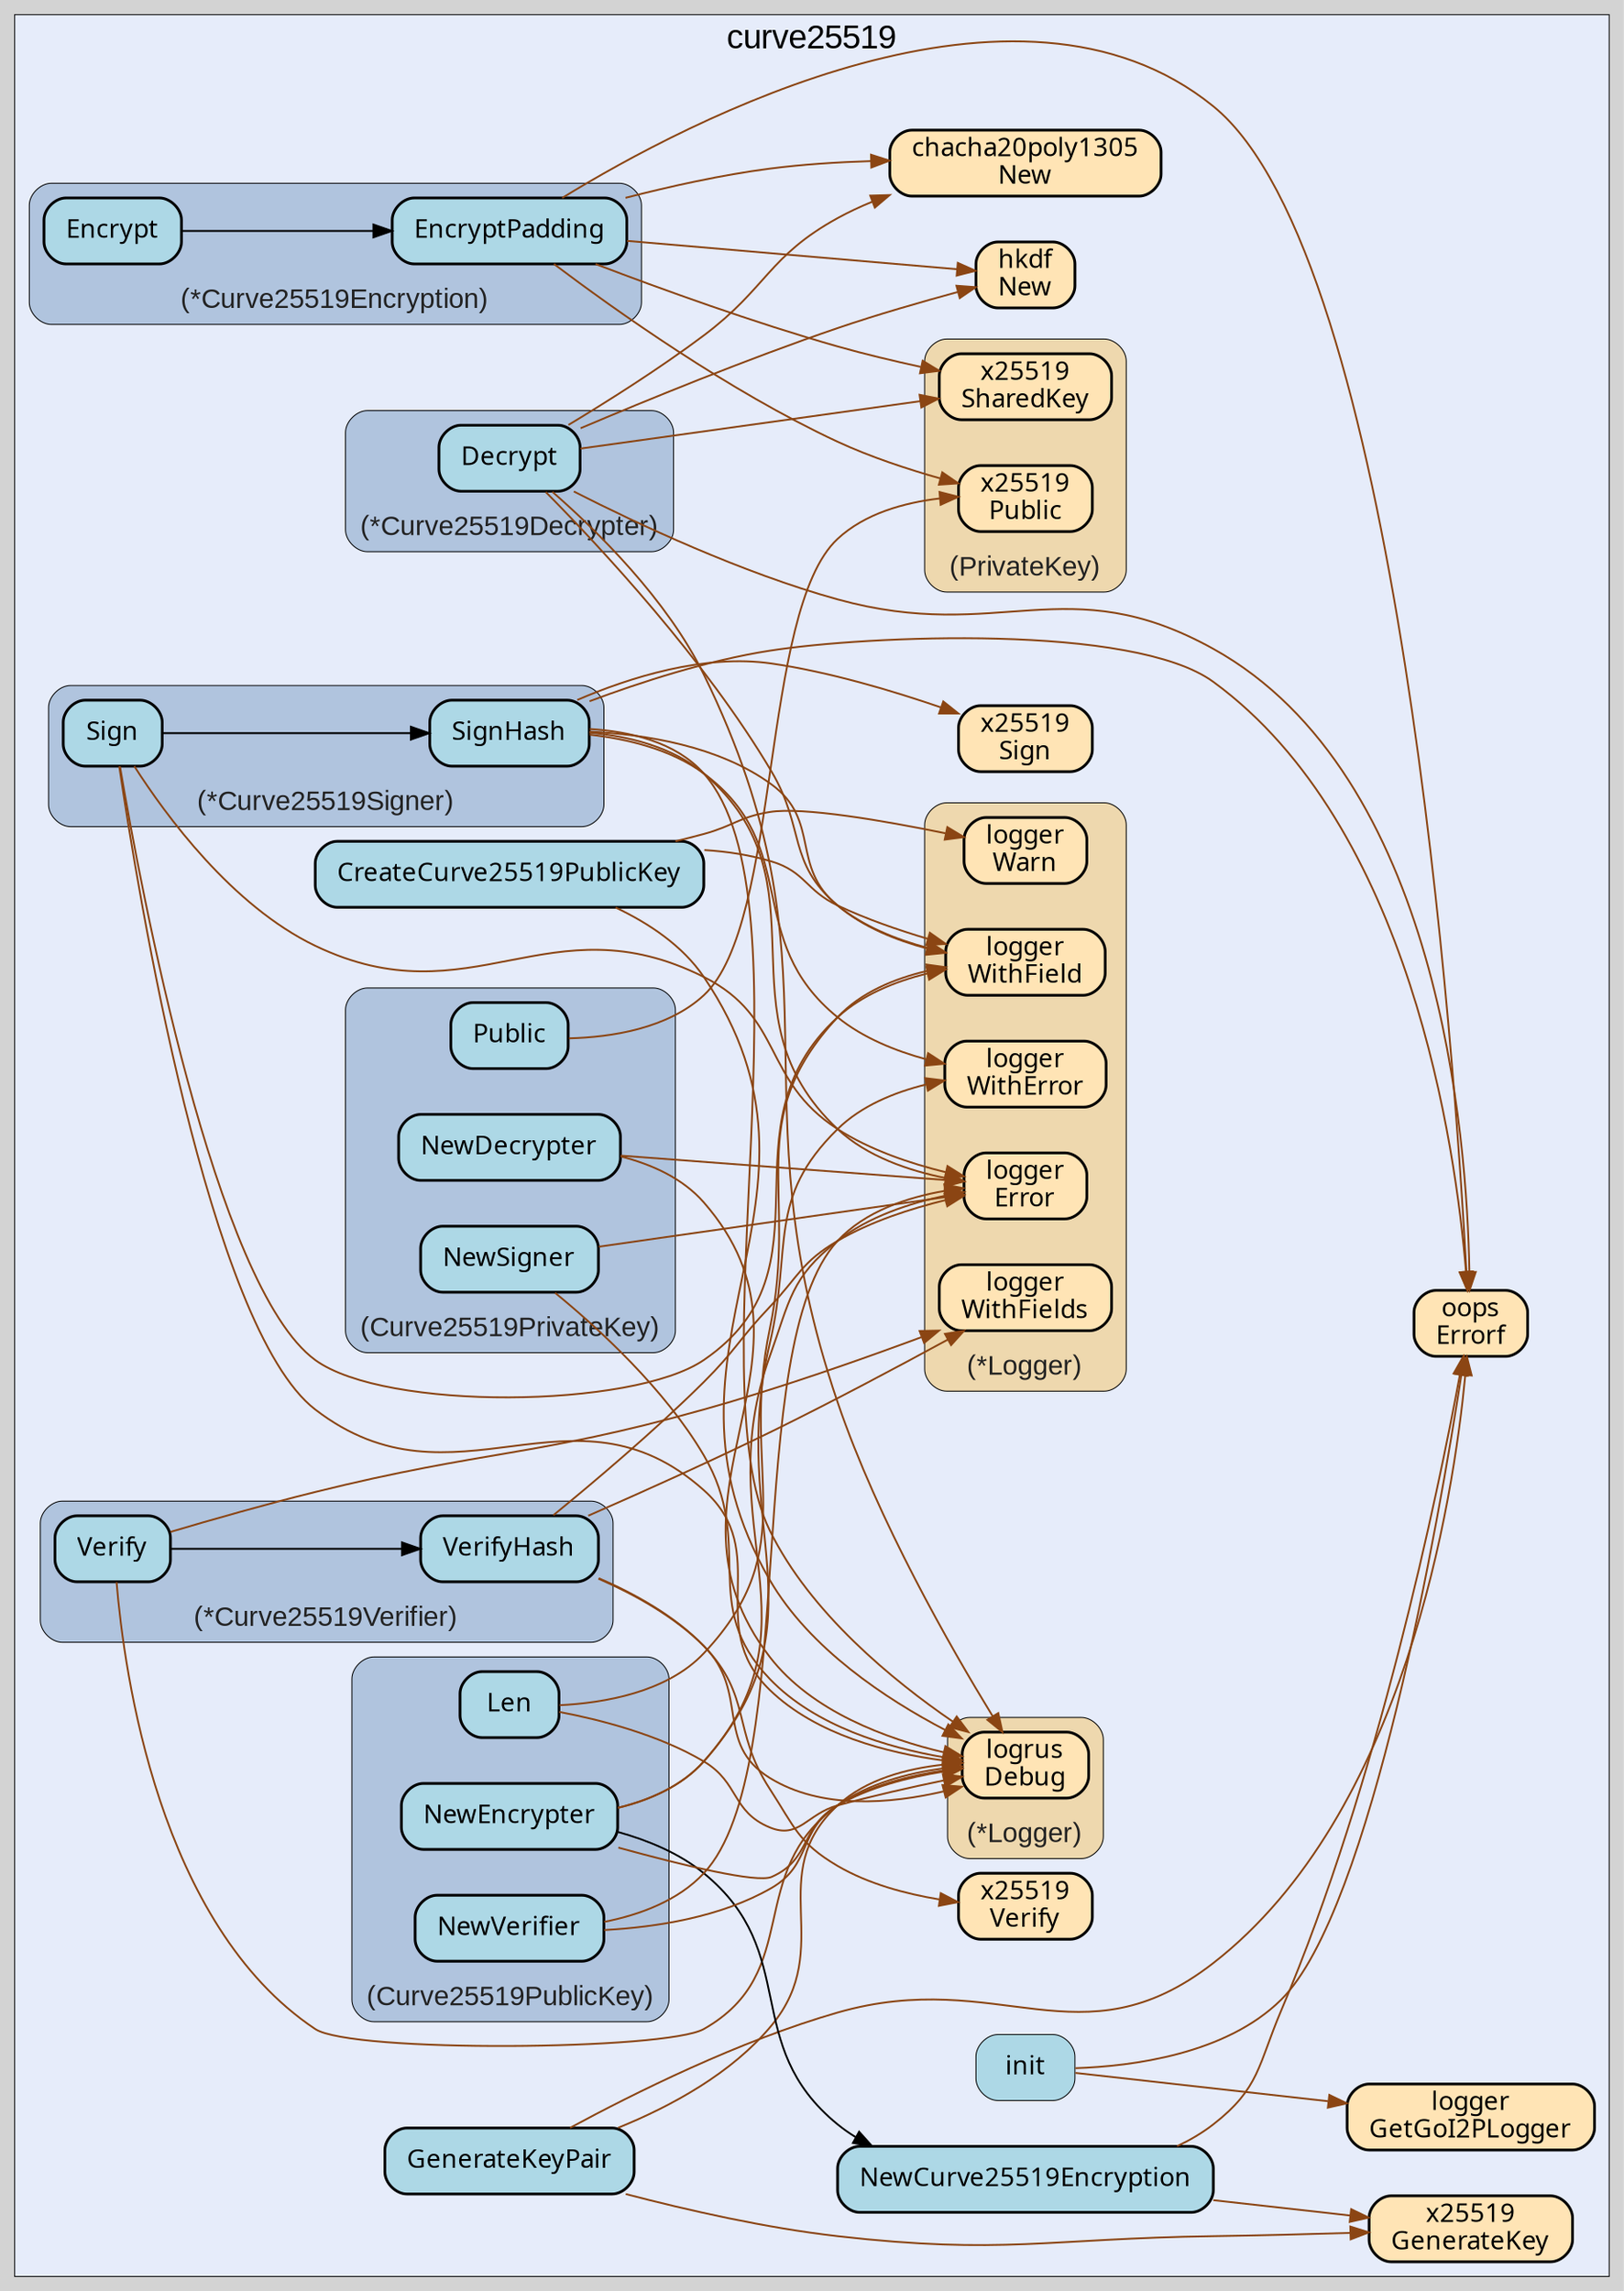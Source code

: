 digraph gocallvis {
    label="";
    labeljust="l";
    fontname="Arial";
    fontsize="14";
    rankdir="LR";
    bgcolor="lightgray";
    style="solid";
    penwidth="0.5";
    pad="0.0";
    nodesep="0.35";

    node [shape="box" style="filled,rounded" fillcolor="honeydew" fontname="Verdana" penwidth="1.0" margin="0.16,0.0"];
    edge [minlen="2"]

    subgraph "cluster_focus" {
        labeljust="c";
fontsize="18";
bgcolor="#e6ecfa";
label="curve25519";
labelloc="t";
        
        "github.com/go-i2p/crypto/curve25519.NewCurve25519Encryption" [ penwidth="1.5" tooltip="github.com/go-i2p/crypto/curve25519.NewCurve25519Encryption | defined in curve25519_encryption.go:90\nat curve25519_encryption.go:98: calling [github.com/samber/oops.Errorf]\nat curve25519_encryption.go:96: calling [go.step.sm/crypto/x25519.GenerateKey]" fillcolor="lightblue" label="NewCurve25519Encryption" ]
        "go.step.sm/crypto/x25519.GenerateKey" [ fillcolor="moccasin" label="x25519\nGenerateKey" penwidth="1.5" tooltip="go.step.sm/crypto/x25519.GenerateKey | defined in x25519.go:37" ]
        "github.com/samber/oops.Errorf" [ penwidth="1.5" tooltip="github.com/samber/oops.Errorf | defined in oops.go:34" fillcolor="moccasin" label="oops\nErrorf" ]
        "github.com/go-i2p/crypto/curve25519.CreateCurve25519PublicKey" [ tooltip="github.com/go-i2p/crypto/curve25519.CreateCurve25519PublicKey | defined in curve25519_public_key.go:58\nat curve25519_public_key.go:67: calling [(*github.com/go-i2p/logger.Logger).Warn]\nat curve25519_public_key.go:59: calling [(*github.com/sirupsen/logrus.Logger).Debug]\nat curve25519_public_key.go:64: calling [(*github.com/sirupsen/logrus.Logger).Debug]\nat curve25519_public_key.go:59: calling [(*github.com/go-i2p/logger.Logger).WithField]\nat curve25519_public_key.go:66: calling [(*github.com/go-i2p/logger.Logger).WithField]" fillcolor="lightblue" label="CreateCurve25519PublicKey" penwidth="1.5" ]
        "golang.org/x/crypto/hkdf.New" [ penwidth="1.5" tooltip="golang.org/x/crypto/hkdf.New | defined in hkdf.go:92" fillcolor="moccasin" label="hkdf\nNew" ]
        "golang.org/x/crypto/chacha20poly1305.New" [ fillcolor="moccasin" label="chacha20poly1305\nNew" penwidth="1.5" tooltip="golang.org/x/crypto/chacha20poly1305.New | defined in chacha20poly1305.go:40" ]
        "github.com/go-i2p/crypto/curve25519.GenerateKeyPair" [ penwidth="1.5" tooltip="github.com/go-i2p/crypto/curve25519.GenerateKeyPair | defined in utils.go:15\nat utils.go:17: calling [go.step.sm/crypto/x25519.GenerateKey]\nat utils.go:19: calling [github.com/samber/oops.Errorf]\nat utils.go:16: calling [(*github.com/sirupsen/logrus.Logger).Debug]" fillcolor="lightblue" label="GenerateKeyPair" ]
        "go.step.sm/crypto/x25519.Verify" [ penwidth="1.5" tooltip="go.step.sm/crypto/x25519.Verify | defined in x25519.go:217" fillcolor="moccasin" label="x25519\nVerify" ]
        "github.com/go-i2p/crypto/curve25519.init" [ fillcolor="lightblue" label="init" penwidth="0.5" tooltip="github.com/go-i2p/crypto/curve25519.init | defined in .:0\nat constants.go:10: calling [github.com/go-i2p/logger.GetGoI2PLogger]\nat constants.go:15: calling [github.com/samber/oops.Errorf]\nat constants.go:16: calling [github.com/samber/oops.Errorf]\nat constants.go:17: calling [github.com/samber/oops.Errorf]\nat constants.go:18: calling [github.com/samber/oops.Errorf]\nat constants.go:19: calling [github.com/samber/oops.Errorf]" ]
        "github.com/go-i2p/logger.GetGoI2PLogger" [ fillcolor="moccasin" label="logger\nGetGoI2PLogger" penwidth="1.5" tooltip="github.com/go-i2p/logger.GetGoI2PLogger | defined in log.go:120" ]
        "go.step.sm/crypto/x25519.Sign" [ fillcolor="moccasin" label="x25519\nSign" penwidth="1.5" tooltip="go.step.sm/crypto/x25519.Sign | defined in x25519.go:139" ]
        
        subgraph "cluster_*github.com/go-i2p/crypto/curve25519.Curve25519Decrypter" {
        penwidth="0.5";
fontcolor="#222222";
labelloc="b";
fillcolor="lightsteelblue";
label="(*Curve25519Decrypter)";
tooltip="type: *github.com/go-i2p/crypto/curve25519.Curve25519Decrypter";
fontsize="15";
style="rounded,filled";
        
        "(*github.com/go-i2p/crypto/curve25519.Curve25519Decrypter).Decrypt" [ fillcolor="lightblue" label="Decrypt" penwidth="1.5" tooltip="(*github.com/go-i2p/crypto/curve25519.Curve25519Decrypter).Decrypt | defined in curve25519_decrypter.go:19\nat curve25519_decrypter.go:20: calling [(*github.com/go-i2p/logger.Logger).WithField]\nat curve25519_decrypter.go:20: calling [(*github.com/sirupsen/logrus.Logger).Debug]\nat curve25519_decrypter.go:69: calling [(*github.com/sirupsen/logrus.Logger).Debug]\nat curve25519_decrypter.go:36: calling [(go.step.sm/crypto/x25519.PrivateKey).SharedKey]\nat curve25519_decrypter.go:42: calling [golang.org/x/crypto/hkdf.New]\nat curve25519_decrypter.go:49: calling [golang.org/x/crypto/chacha20poly1305.New]\nat curve25519_decrypter.go:25: calling [github.com/samber/oops.Errorf]\nat curve25519_decrypter.go:38: calling [github.com/samber/oops.Errorf]\nat curve25519_decrypter.go:45: calling [github.com/samber/oops.Errorf]\nat curve25519_decrypter.go:51: calling [github.com/samber/oops.Errorf]\nat curve25519_decrypter.go:56: calling [github.com/samber/oops.Errorf]\nat curve25519_decrypter.go:66: calling [github.com/samber/oops.Errorf]" ]
        
    }

        subgraph "cluster_*github.com/go-i2p/crypto/curve25519.Curve25519Encryption" {
        label="(*Curve25519Encryption)";
tooltip="type: *github.com/go-i2p/crypto/curve25519.Curve25519Encryption";
penwidth="0.5";
fontcolor="#222222";
fillcolor="lightsteelblue";
fontsize="15";
labelloc="b";
style="rounded,filled";
        
        "(*github.com/go-i2p/crypto/curve25519.Curve25519Encryption).EncryptPadding" [ fillcolor="lightblue" label="EncryptPadding" penwidth="1.5" tooltip="(*github.com/go-i2p/crypto/curve25519.Curve25519Encryption).EncryptPadding | defined in curve25519_encryption.go:27\nat curve25519_encryption.go:37: calling [github.com/samber/oops.Errorf]\nat curve25519_encryption.go:44: calling [github.com/samber/oops.Errorf]\nat curve25519_encryption.go:50: calling [github.com/samber/oops.Errorf]\nat curve25519_encryption.go:56: calling [github.com/samber/oops.Errorf]\nat curve25519_encryption.go:48: calling [golang.org/x/crypto/chacha20poly1305.New]\nat curve25519_encryption.go:35: calling [(go.step.sm/crypto/x25519.PrivateKey).SharedKey]\nat curve25519_encryption.go:63: calling [(go.step.sm/crypto/x25519.PrivateKey).Public]\nat curve25519_encryption.go:41: calling [golang.org/x/crypto/hkdf.New]" ]
        "(*github.com/go-i2p/crypto/curve25519.Curve25519Encryption).Encrypt" [ fillcolor="lightblue" label="Encrypt" penwidth="1.5" tooltip="(*github.com/go-i2p/crypto/curve25519.Curve25519Encryption).Encrypt | defined in curve25519_encryption.go:21\nat curve25519_encryption.go:22: calling [(*github.com/go-i2p/crypto/curve25519.Curve25519Encryption).EncryptPadding]" ]
        
    }

        subgraph "cluster_*github.com/go-i2p/crypto/curve25519.Curve25519Signer" {
        fontcolor="#222222";
fillcolor="lightsteelblue";
tooltip="type: *github.com/go-i2p/crypto/curve25519.Curve25519Signer";
labelloc="b";
style="rounded,filled";
label="(*Curve25519Signer)";
penwidth="0.5";
fontsize="15";
        
        "(*github.com/go-i2p/crypto/curve25519.Curve25519Signer).SignHash" [ fillcolor="lightblue" label="SignHash" penwidth="1.5" tooltip="(*github.com/go-i2p/crypto/curve25519.Curve25519Signer).SignHash | defined in curve25519_signer.go:31\nat curve25519_signer.go:37: calling [github.com/samber/oops.Errorf]\nat curve25519_signer.go:32: calling [(*github.com/sirupsen/logrus.Logger).Debug]\nat curve25519_signer.go:40: calling [(*github.com/sirupsen/logrus.Logger).Debug]\nat curve25519_signer.go:36: calling [(*github.com/go-i2p/logger.Logger).Error]\nat curve25519_signer.go:34: calling [go.step.sm/crypto/x25519.Sign]\nat curve25519_signer.go:32: calling [(*github.com/go-i2p/logger.Logger).WithField]\nat curve25519_signer.go:40: calling [(*github.com/go-i2p/logger.Logger).WithField]\nat curve25519_signer.go:36: calling [(*github.com/go-i2p/logger.Logger).WithError]" ]
        "(*github.com/go-i2p/crypto/curve25519.Curve25519Signer).Sign" [ fillcolor="lightblue" label="Sign" penwidth="1.5" tooltip="(*github.com/go-i2p/crypto/curve25519.Curve25519Signer).Sign | defined in curve25519_signer.go:17\nat curve25519_signer.go:27: calling [(*github.com/go-i2p/crypto/curve25519.Curve25519Signer).SignHash]\nat curve25519_signer.go:18: calling [(*github.com/go-i2p/logger.Logger).WithField]\nat curve25519_signer.go:18: calling [(*github.com/sirupsen/logrus.Logger).Debug]\nat curve25519_signer.go:21: calling [(*github.com/go-i2p/logger.Logger).Error]" ]
        
    }

        subgraph "cluster_*github.com/go-i2p/crypto/curve25519.Curve25519Verifier" {
        tooltip="type: *github.com/go-i2p/crypto/curve25519.Curve25519Verifier";
penwidth="0.5";
fontsize="15";
style="rounded,filled";
fillcolor="lightsteelblue";
label="(*Curve25519Verifier)";
fontcolor="#222222";
labelloc="b";
        
        "(*github.com/go-i2p/crypto/curve25519.Curve25519Verifier).VerifyHash" [ fillcolor="lightblue" label="VerifyHash" penwidth="1.5" tooltip="(*github.com/go-i2p/crypto/curve25519.Curve25519Verifier).VerifyHash | defined in curve25519_verifier.go:17\nat curve25519_verifier.go:18: calling [(*github.com/go-i2p/logger.Logger).WithFields]\nat curve25519_verifier.go:21: calling [(*github.com/sirupsen/logrus.Logger).Debug]\nat curve25519_verifier.go:38: calling [(*github.com/sirupsen/logrus.Logger).Debug]\nat curve25519_verifier.go:24: calling [(*github.com/go-i2p/logger.Logger).Error]\nat curve25519_verifier.go:29: calling [(*github.com/go-i2p/logger.Logger).Error]\nat curve25519_verifier.go:34: calling [(*github.com/go-i2p/logger.Logger).Error]\nat curve25519_verifier.go:33: calling [go.step.sm/crypto/x25519.Verify]" ]
        "(*github.com/go-i2p/crypto/curve25519.Curve25519Verifier).Verify" [ fillcolor="lightblue" label="Verify" penwidth="1.5" tooltip="(*github.com/go-i2p/crypto/curve25519.Curve25519Verifier).Verify | defined in curve25519_verifier.go:43\nat curve25519_verifier.go:50: calling [(*github.com/go-i2p/crypto/curve25519.Curve25519Verifier).VerifyHash]\nat curve25519_verifier.go:44: calling [(*github.com/go-i2p/logger.Logger).WithFields]\nat curve25519_verifier.go:47: calling [(*github.com/sirupsen/logrus.Logger).Debug]" ]
        
    }

        subgraph "cluster_*github.com/go-i2p/logger.Logger" {
        fillcolor="wheat2";
label="(*Logger)";
tooltip="type: *github.com/go-i2p/logger.Logger";
penwidth="0.5";
fontsize="15";
fontcolor="#222222";
labelloc="b";
style="rounded,filled";
        
        "(*github.com/go-i2p/logger.Logger).WithField" [ fillcolor="moccasin" label="logger\nWithField" penwidth="1.5" tooltip="(*github.com/go-i2p/logger.Logger).WithField | defined in log.go:54" ]
        "(*github.com/go-i2p/logger.Logger).Error" [ tooltip="(*github.com/go-i2p/logger.Logger).Error | defined in log.go:42" fillcolor="moccasin" label="logger\nError" penwidth="1.5" ]
        "(*github.com/go-i2p/logger.Logger).WithError" [ fillcolor="moccasin" label="logger\nWithError" penwidth="1.5" tooltip="(*github.com/go-i2p/logger.Logger).WithError | defined in log.go:66" ]
        "(*github.com/go-i2p/logger.Logger).Warn" [ fillcolor="moccasin" label="logger\nWarn" penwidth="1.5" tooltip="(*github.com/go-i2p/logger.Logger).Warn | defined in log.go:30" ]
        "(*github.com/go-i2p/logger.Logger).WithFields" [ tooltip="(*github.com/go-i2p/logger.Logger).WithFields | defined in log.go:60" fillcolor="moccasin" label="logger\nWithFields" penwidth="1.5" ]
        
    }

        subgraph "cluster_*github.com/sirupsen/logrus.Logger" {
        tooltip="type: *github.com/sirupsen/logrus.Logger";
penwidth="0.5";
fontsize="15";
fontcolor="#222222";
labelloc="b";
style="rounded,filled";
fillcolor="wheat2";
label="(*Logger)";
        
        "(*github.com/sirupsen/logrus.Logger).Debug" [ fillcolor="moccasin" label="logrus\nDebug" penwidth="1.5" tooltip="(*github.com/sirupsen/logrus.Logger).Debug | defined in logger.go:221" ]
        
    }

        subgraph "cluster_github.com/go-i2p/crypto/curve25519.Curve25519PrivateKey" {
        fontcolor="#222222";
labelloc="b";
style="rounded,filled";
fillcolor="lightsteelblue";
label="(Curve25519PrivateKey)";
tooltip="type: github.com/go-i2p/crypto/curve25519.Curve25519PrivateKey";
penwidth="0.5";
fontsize="15";
        
        "(github.com/go-i2p/crypto/curve25519.Curve25519PrivateKey).NewSigner" [ fillcolor="lightblue" label="NewSigner" penwidth="1.5" tooltip="(github.com/go-i2p/crypto/curve25519.Curve25519PrivateKey).NewSigner | defined in curve25519_private_key.go:60\nat curve25519_private_key.go:63: calling [(*github.com/go-i2p/logger.Logger).Error]\nat curve25519_private_key.go:61: calling [(*github.com/sirupsen/logrus.Logger).Debug]" ]
        "(github.com/go-i2p/crypto/curve25519.Curve25519PrivateKey).Public" [ fillcolor="lightblue" label="Public" penwidth="1.5" tooltip="(github.com/go-i2p/crypto/curve25519.Curve25519PrivateKey).Public | defined in curve25519_private_key.go:18\nat curve25519_private_key.go:28: calling [(go.step.sm/crypto/x25519.PrivateKey).Public]" ]
        "(github.com/go-i2p/crypto/curve25519.Curve25519PrivateKey).NewDecrypter" [ fillcolor="lightblue" label="NewDecrypter" penwidth="1.5" tooltip="(github.com/go-i2p/crypto/curve25519.Curve25519PrivateKey).NewDecrypter | defined in curve25519_private_key.go:43\nat curve25519_private_key.go:44: calling [(*github.com/sirupsen/logrus.Logger).Debug]\nat curve25519_private_key.go:46: calling [(*github.com/go-i2p/logger.Logger).Error]" ]
        
    }

        subgraph "cluster_github.com/go-i2p/crypto/curve25519.Curve25519PublicKey" {
        penwidth="0.5";
fontsize="15";
fontcolor="#222222";
labelloc="b";
style="rounded,filled";
fillcolor="lightsteelblue";
label="(Curve25519PublicKey)";
tooltip="type: github.com/go-i2p/crypto/curve25519.Curve25519PublicKey";
        
        "(github.com/go-i2p/crypto/curve25519.Curve25519PublicKey).Len" [ fillcolor="lightblue" label="Len" penwidth="1.5" tooltip="(github.com/go-i2p/crypto/curve25519.Curve25519PublicKey).Len | defined in curve25519_public_key.go:29\nat curve25519_public_key.go:31: calling [(*github.com/go-i2p/logger.Logger).WithField]\nat curve25519_public_key.go:31: calling [(*github.com/sirupsen/logrus.Logger).Debug]" ]
        "(github.com/go-i2p/crypto/curve25519.Curve25519PublicKey).NewEncrypter" [ tooltip="(github.com/go-i2p/crypto/curve25519.Curve25519PublicKey).NewEncrypter | defined in curve25519_public_key.go:36\nat curve25519_public_key.go:40: calling [(*github.com/go-i2p/logger.Logger).Error]\nat curve25519_public_key.go:50: calling [(*github.com/go-i2p/logger.Logger).Error]\nat curve25519_public_key.go:50: calling [(*github.com/go-i2p/logger.Logger).WithError]\nat curve25519_public_key.go:48: calling [github.com/go-i2p/crypto/curve25519.NewCurve25519Encryption]\nat curve25519_public_key.go:37: calling [(*github.com/sirupsen/logrus.Logger).Debug]\nat curve25519_public_key.go:54: calling [(*github.com/sirupsen/logrus.Logger).Debug]" fillcolor="lightblue" label="NewEncrypter" penwidth="1.5" ]
        "(github.com/go-i2p/crypto/curve25519.Curve25519PublicKey).NewVerifier" [ fillcolor="lightblue" label="NewVerifier" penwidth="1.5" tooltip="(github.com/go-i2p/crypto/curve25519.Curve25519PublicKey).NewVerifier | defined in curve25519_public_key.go:19\nat curve25519_public_key.go:22: calling [(*github.com/go-i2p/logger.Logger).Error]\nat curve25519_public_key.go:20: calling [(*github.com/sirupsen/logrus.Logger).Debug]" ]
        
    }

        subgraph "cluster_go.step.sm/crypto/x25519.PrivateKey" {
        fontsize="15";
fontcolor="#222222";
labelloc="b";
style="rounded,filled";
fillcolor="wheat2";
label="(PrivateKey)";
tooltip="type: go.step.sm/crypto/x25519.PrivateKey";
penwidth="0.5";
        
        "(go.step.sm/crypto/x25519.PrivateKey).SharedKey" [ fillcolor="moccasin" label="x25519\nSharedKey" penwidth="1.5" tooltip="(go.step.sm/crypto/x25519.PrivateKey).SharedKey | defined in x25519.go:101" ]
        "(go.step.sm/crypto/x25519.PrivateKey).Public" [ fillcolor="moccasin" label="x25519\nPublic" penwidth="1.5" tooltip="(go.step.sm/crypto/x25519.PrivateKey).Public | defined in x25519.go:74" ]
        
    }

    }

    "github.com/go-i2p/crypto/curve25519.CreateCurve25519PublicKey" -> "(*github.com/go-i2p/logger.Logger).Warn" [ color="saddlebrown" tooltip="at curve25519_public_key.go:67: calling [(*github.com/go-i2p/logger.Logger).Warn]" ]
    "github.com/go-i2p/crypto/curve25519.GenerateKeyPair" -> "go.step.sm/crypto/x25519.GenerateKey" [ tooltip="at utils.go:17: calling [go.step.sm/crypto/x25519.GenerateKey]" color="saddlebrown" ]
    "(github.com/go-i2p/crypto/curve25519.Curve25519PrivateKey).Public" -> "(go.step.sm/crypto/x25519.PrivateKey).Public" [ color="saddlebrown" tooltip="at curve25519_private_key.go:28: calling [(go.step.sm/crypto/x25519.PrivateKey).Public]" ]
    "(*github.com/go-i2p/crypto/curve25519.Curve25519Signer).SignHash" -> "github.com/samber/oops.Errorf" [ color="saddlebrown" tooltip="at curve25519_signer.go:37: calling [github.com/samber/oops.Errorf]" ]
    "(*github.com/go-i2p/crypto/curve25519.Curve25519Verifier).Verify" -> "(*github.com/go-i2p/crypto/curve25519.Curve25519Verifier).VerifyHash" [ tooltip="at curve25519_verifier.go:50: calling [(*github.com/go-i2p/crypto/curve25519.Curve25519Verifier).VerifyHash]" ]
    "github.com/go-i2p/crypto/curve25519.NewCurve25519Encryption" -> "github.com/samber/oops.Errorf" [ tooltip="at curve25519_encryption.go:98: calling [github.com/samber/oops.Errorf]" color="saddlebrown" ]
    "(github.com/go-i2p/crypto/curve25519.Curve25519PublicKey).NewEncrypter" -> "(*github.com/go-i2p/logger.Logger).Error" [ color="saddlebrown" tooltip="at curve25519_public_key.go:40: calling [(*github.com/go-i2p/logger.Logger).Error]\nat curve25519_public_key.go:50: calling [(*github.com/go-i2p/logger.Logger).Error]" ]
    "(github.com/go-i2p/crypto/curve25519.Curve25519PublicKey).NewEncrypter" -> "(*github.com/go-i2p/logger.Logger).WithError" [ color="saddlebrown" tooltip="at curve25519_public_key.go:50: calling [(*github.com/go-i2p/logger.Logger).WithError]" ]
    "github.com/go-i2p/crypto/curve25519.CreateCurve25519PublicKey" -> "(*github.com/sirupsen/logrus.Logger).Debug" [ color="saddlebrown" tooltip="at curve25519_public_key.go:59: calling [(*github.com/sirupsen/logrus.Logger).Debug]\nat curve25519_public_key.go:64: calling [(*github.com/sirupsen/logrus.Logger).Debug]" ]
    "github.com/go-i2p/crypto/curve25519.GenerateKeyPair" -> "github.com/samber/oops.Errorf" [ color="saddlebrown" tooltip="at utils.go:19: calling [github.com/samber/oops.Errorf]" ]
    "(github.com/go-i2p/crypto/curve25519.Curve25519PrivateKey).NewSigner" -> "(*github.com/go-i2p/logger.Logger).Error" [ tooltip="at curve25519_private_key.go:63: calling [(*github.com/go-i2p/logger.Logger).Error]" color="saddlebrown" ]
    "(*github.com/go-i2p/crypto/curve25519.Curve25519Signer).Sign" -> "(*github.com/go-i2p/crypto/curve25519.Curve25519Signer).SignHash" [ tooltip="at curve25519_signer.go:27: calling [(*github.com/go-i2p/crypto/curve25519.Curve25519Signer).SignHash]" ]
    "(*github.com/go-i2p/crypto/curve25519.Curve25519Verifier).Verify" -> "(*github.com/go-i2p/logger.Logger).WithFields" [ color="saddlebrown" tooltip="at curve25519_verifier.go:44: calling [(*github.com/go-i2p/logger.Logger).WithFields]" ]
    "(*github.com/go-i2p/crypto/curve25519.Curve25519Encryption).EncryptPadding" -> "github.com/samber/oops.Errorf" [ color="saddlebrown" tooltip="at curve25519_encryption.go:37: calling [github.com/samber/oops.Errorf]\nat curve25519_encryption.go:44: calling [github.com/samber/oops.Errorf]\nat curve25519_encryption.go:50: calling [github.com/samber/oops.Errorf]\nat curve25519_encryption.go:56: calling [github.com/samber/oops.Errorf]" ]
    "(github.com/go-i2p/crypto/curve25519.Curve25519PrivateKey).NewSigner" -> "(*github.com/sirupsen/logrus.Logger).Debug" [ color="saddlebrown" tooltip="at curve25519_private_key.go:61: calling [(*github.com/sirupsen/logrus.Logger).Debug]" ]
    "(*github.com/go-i2p/crypto/curve25519.Curve25519Verifier).VerifyHash" -> "(*github.com/go-i2p/logger.Logger).WithFields" [ tooltip="at curve25519_verifier.go:18: calling [(*github.com/go-i2p/logger.Logger).WithFields]" color="saddlebrown" ]
    "github.com/go-i2p/crypto/curve25519.init" -> "github.com/go-i2p/logger.GetGoI2PLogger" [ color="saddlebrown" tooltip="at constants.go:10: calling [github.com/go-i2p/logger.GetGoI2PLogger]" ]
    "(*github.com/go-i2p/crypto/curve25519.Curve25519Signer).Sign" -> "(*github.com/go-i2p/logger.Logger).WithField" [ color="saddlebrown" tooltip="at curve25519_signer.go:18: calling [(*github.com/go-i2p/logger.Logger).WithField]" ]
    "(*github.com/go-i2p/crypto/curve25519.Curve25519Verifier).Verify" -> "(*github.com/sirupsen/logrus.Logger).Debug" [ color="saddlebrown" tooltip="at curve25519_verifier.go:47: calling [(*github.com/sirupsen/logrus.Logger).Debug]" ]
    "(github.com/go-i2p/crypto/curve25519.Curve25519PublicKey).NewEncrypter" -> "github.com/go-i2p/crypto/curve25519.NewCurve25519Encryption" [ tooltip="at curve25519_public_key.go:48: calling [github.com/go-i2p/crypto/curve25519.NewCurve25519Encryption]" ]
    "(*github.com/go-i2p/crypto/curve25519.Curve25519Encryption).EncryptPadding" -> "golang.org/x/crypto/chacha20poly1305.New" [ color="saddlebrown" tooltip="at curve25519_encryption.go:48: calling [golang.org/x/crypto/chacha20poly1305.New]" ]
    "(*github.com/go-i2p/crypto/curve25519.Curve25519Verifier).VerifyHash" -> "(*github.com/sirupsen/logrus.Logger).Debug" [ color="saddlebrown" tooltip="at curve25519_verifier.go:21: calling [(*github.com/sirupsen/logrus.Logger).Debug]\nat curve25519_verifier.go:38: calling [(*github.com/sirupsen/logrus.Logger).Debug]" ]
    "(*github.com/go-i2p/crypto/curve25519.Curve25519Decrypter).Decrypt" -> "(*github.com/go-i2p/logger.Logger).WithField" [ tooltip="at curve25519_decrypter.go:20: calling [(*github.com/go-i2p/logger.Logger).WithField]" color="saddlebrown" ]
    "(*github.com/go-i2p/crypto/curve25519.Curve25519Signer).SignHash" -> "(*github.com/sirupsen/logrus.Logger).Debug" [ color="saddlebrown" tooltip="at curve25519_signer.go:32: calling [(*github.com/sirupsen/logrus.Logger).Debug]\nat curve25519_signer.go:40: calling [(*github.com/sirupsen/logrus.Logger).Debug]" ]
    "(*github.com/go-i2p/crypto/curve25519.Curve25519Signer).SignHash" -> "(*github.com/go-i2p/logger.Logger).Error" [ color="saddlebrown" tooltip="at curve25519_signer.go:36: calling [(*github.com/go-i2p/logger.Logger).Error]" ]
    "(*github.com/go-i2p/crypto/curve25519.Curve25519Signer).Sign" -> "(*github.com/sirupsen/logrus.Logger).Debug" [ color="saddlebrown" tooltip="at curve25519_signer.go:18: calling [(*github.com/sirupsen/logrus.Logger).Debug]" ]
    "(*github.com/go-i2p/crypto/curve25519.Curve25519Encryption).EncryptPadding" -> "(go.step.sm/crypto/x25519.PrivateKey).SharedKey" [ color="saddlebrown" tooltip="at curve25519_encryption.go:35: calling [(go.step.sm/crypto/x25519.PrivateKey).SharedKey]" ]
    "(*github.com/go-i2p/crypto/curve25519.Curve25519Encryption).EncryptPadding" -> "(go.step.sm/crypto/x25519.PrivateKey).Public" [ color="saddlebrown" tooltip="at curve25519_encryption.go:63: calling [(go.step.sm/crypto/x25519.PrivateKey).Public]" ]
    "(github.com/go-i2p/crypto/curve25519.Curve25519PublicKey).NewVerifier" -> "(*github.com/go-i2p/logger.Logger).Error" [ color="saddlebrown" tooltip="at curve25519_public_key.go:22: calling [(*github.com/go-i2p/logger.Logger).Error]" ]
    "github.com/go-i2p/crypto/curve25519.GenerateKeyPair" -> "(*github.com/sirupsen/logrus.Logger).Debug" [ color="saddlebrown" tooltip="at utils.go:16: calling [(*github.com/sirupsen/logrus.Logger).Debug]" ]
    "(*github.com/go-i2p/crypto/curve25519.Curve25519Decrypter).Decrypt" -> "(*github.com/sirupsen/logrus.Logger).Debug" [ color="saddlebrown" tooltip="at curve25519_decrypter.go:20: calling [(*github.com/sirupsen/logrus.Logger).Debug]\nat curve25519_decrypter.go:69: calling [(*github.com/sirupsen/logrus.Logger).Debug]" ]
    "(*github.com/go-i2p/crypto/curve25519.Curve25519Decrypter).Decrypt" -> "(go.step.sm/crypto/x25519.PrivateKey).SharedKey" [ color="saddlebrown" tooltip="at curve25519_decrypter.go:36: calling [(go.step.sm/crypto/x25519.PrivateKey).SharedKey]" ]
    "(*github.com/go-i2p/crypto/curve25519.Curve25519Decrypter).Decrypt" -> "golang.org/x/crypto/hkdf.New" [ color="saddlebrown" tooltip="at curve25519_decrypter.go:42: calling [golang.org/x/crypto/hkdf.New]" ]
    "(*github.com/go-i2p/crypto/curve25519.Curve25519Signer).Sign" -> "(*github.com/go-i2p/logger.Logger).Error" [ color="saddlebrown" tooltip="at curve25519_signer.go:21: calling [(*github.com/go-i2p/logger.Logger).Error]" ]
    "(github.com/go-i2p/crypto/curve25519.Curve25519PublicKey).Len" -> "(*github.com/go-i2p/logger.Logger).WithField" [ color="saddlebrown" tooltip="at curve25519_public_key.go:31: calling [(*github.com/go-i2p/logger.Logger).WithField]" ]
    "(github.com/go-i2p/crypto/curve25519.Curve25519PublicKey).NewEncrypter" -> "(*github.com/sirupsen/logrus.Logger).Debug" [ color="saddlebrown" tooltip="at curve25519_public_key.go:37: calling [(*github.com/sirupsen/logrus.Logger).Debug]\nat curve25519_public_key.go:54: calling [(*github.com/sirupsen/logrus.Logger).Debug]" ]
    "github.com/go-i2p/crypto/curve25519.CreateCurve25519PublicKey" -> "(*github.com/go-i2p/logger.Logger).WithField" [ color="saddlebrown" tooltip="at curve25519_public_key.go:59: calling [(*github.com/go-i2p/logger.Logger).WithField]\nat curve25519_public_key.go:66: calling [(*github.com/go-i2p/logger.Logger).WithField]" ]
    "(*github.com/go-i2p/crypto/curve25519.Curve25519Encryption).EncryptPadding" -> "golang.org/x/crypto/hkdf.New" [ color="saddlebrown" tooltip="at curve25519_encryption.go:41: calling [golang.org/x/crypto/hkdf.New]" ]
    "(*github.com/go-i2p/crypto/curve25519.Curve25519Encryption).Encrypt" -> "(*github.com/go-i2p/crypto/curve25519.Curve25519Encryption).EncryptPadding" [ tooltip="at curve25519_encryption.go:22: calling [(*github.com/go-i2p/crypto/curve25519.Curve25519Encryption).EncryptPadding]" ]
    "(*github.com/go-i2p/crypto/curve25519.Curve25519Decrypter).Decrypt" -> "golang.org/x/crypto/chacha20poly1305.New" [ color="saddlebrown" tooltip="at curve25519_decrypter.go:49: calling [golang.org/x/crypto/chacha20poly1305.New]" ]
    "(github.com/go-i2p/crypto/curve25519.Curve25519PrivateKey).NewDecrypter" -> "(*github.com/sirupsen/logrus.Logger).Debug" [ color="saddlebrown" tooltip="at curve25519_private_key.go:44: calling [(*github.com/sirupsen/logrus.Logger).Debug]" ]
    "(github.com/go-i2p/crypto/curve25519.Curve25519PrivateKey).NewDecrypter" -> "(*github.com/go-i2p/logger.Logger).Error" [ color="saddlebrown" tooltip="at curve25519_private_key.go:46: calling [(*github.com/go-i2p/logger.Logger).Error]" ]
    "(github.com/go-i2p/crypto/curve25519.Curve25519PublicKey).Len" -> "(*github.com/sirupsen/logrus.Logger).Debug" [ color="saddlebrown" tooltip="at curve25519_public_key.go:31: calling [(*github.com/sirupsen/logrus.Logger).Debug]" ]
    "(*github.com/go-i2p/crypto/curve25519.Curve25519Verifier).VerifyHash" -> "(*github.com/go-i2p/logger.Logger).Error" [ color="saddlebrown" tooltip="at curve25519_verifier.go:24: calling [(*github.com/go-i2p/logger.Logger).Error]\nat curve25519_verifier.go:29: calling [(*github.com/go-i2p/logger.Logger).Error]\nat curve25519_verifier.go:34: calling [(*github.com/go-i2p/logger.Logger).Error]" ]
    "(*github.com/go-i2p/crypto/curve25519.Curve25519Verifier).VerifyHash" -> "go.step.sm/crypto/x25519.Verify" [ color="saddlebrown" tooltip="at curve25519_verifier.go:33: calling [go.step.sm/crypto/x25519.Verify]" ]
    "(*github.com/go-i2p/crypto/curve25519.Curve25519Signer).SignHash" -> "go.step.sm/crypto/x25519.Sign" [ color="saddlebrown" tooltip="at curve25519_signer.go:34: calling [go.step.sm/crypto/x25519.Sign]" ]
    "github.com/go-i2p/crypto/curve25519.NewCurve25519Encryption" -> "go.step.sm/crypto/x25519.GenerateKey" [ color="saddlebrown" tooltip="at curve25519_encryption.go:96: calling [go.step.sm/crypto/x25519.GenerateKey]" ]
    "(github.com/go-i2p/crypto/curve25519.Curve25519PublicKey).NewVerifier" -> "(*github.com/sirupsen/logrus.Logger).Debug" [ color="saddlebrown" tooltip="at curve25519_public_key.go:20: calling [(*github.com/sirupsen/logrus.Logger).Debug]" ]
    "github.com/go-i2p/crypto/curve25519.init" -> "github.com/samber/oops.Errorf" [ color="saddlebrown" tooltip="at constants.go:15: calling [github.com/samber/oops.Errorf]\nat constants.go:16: calling [github.com/samber/oops.Errorf]\nat constants.go:17: calling [github.com/samber/oops.Errorf]\nat constants.go:18: calling [github.com/samber/oops.Errorf]\nat constants.go:19: calling [github.com/samber/oops.Errorf]" ]
    "(*github.com/go-i2p/crypto/curve25519.Curve25519Decrypter).Decrypt" -> "github.com/samber/oops.Errorf" [ color="saddlebrown" tooltip="at curve25519_decrypter.go:25: calling [github.com/samber/oops.Errorf]\nat curve25519_decrypter.go:38: calling [github.com/samber/oops.Errorf]\nat curve25519_decrypter.go:45: calling [github.com/samber/oops.Errorf]\nat curve25519_decrypter.go:51: calling [github.com/samber/oops.Errorf]\nat curve25519_decrypter.go:56: calling [github.com/samber/oops.Errorf]\nat curve25519_decrypter.go:66: calling [github.com/samber/oops.Errorf]" ]
    "(*github.com/go-i2p/crypto/curve25519.Curve25519Signer).SignHash" -> "(*github.com/go-i2p/logger.Logger).WithField" [ color="saddlebrown" tooltip="at curve25519_signer.go:32: calling [(*github.com/go-i2p/logger.Logger).WithField]\nat curve25519_signer.go:40: calling [(*github.com/go-i2p/logger.Logger).WithField]" ]
    "(*github.com/go-i2p/crypto/curve25519.Curve25519Signer).SignHash" -> "(*github.com/go-i2p/logger.Logger).WithError" [ color="saddlebrown" tooltip="at curve25519_signer.go:36: calling [(*github.com/go-i2p/logger.Logger).WithError]" ]
}
